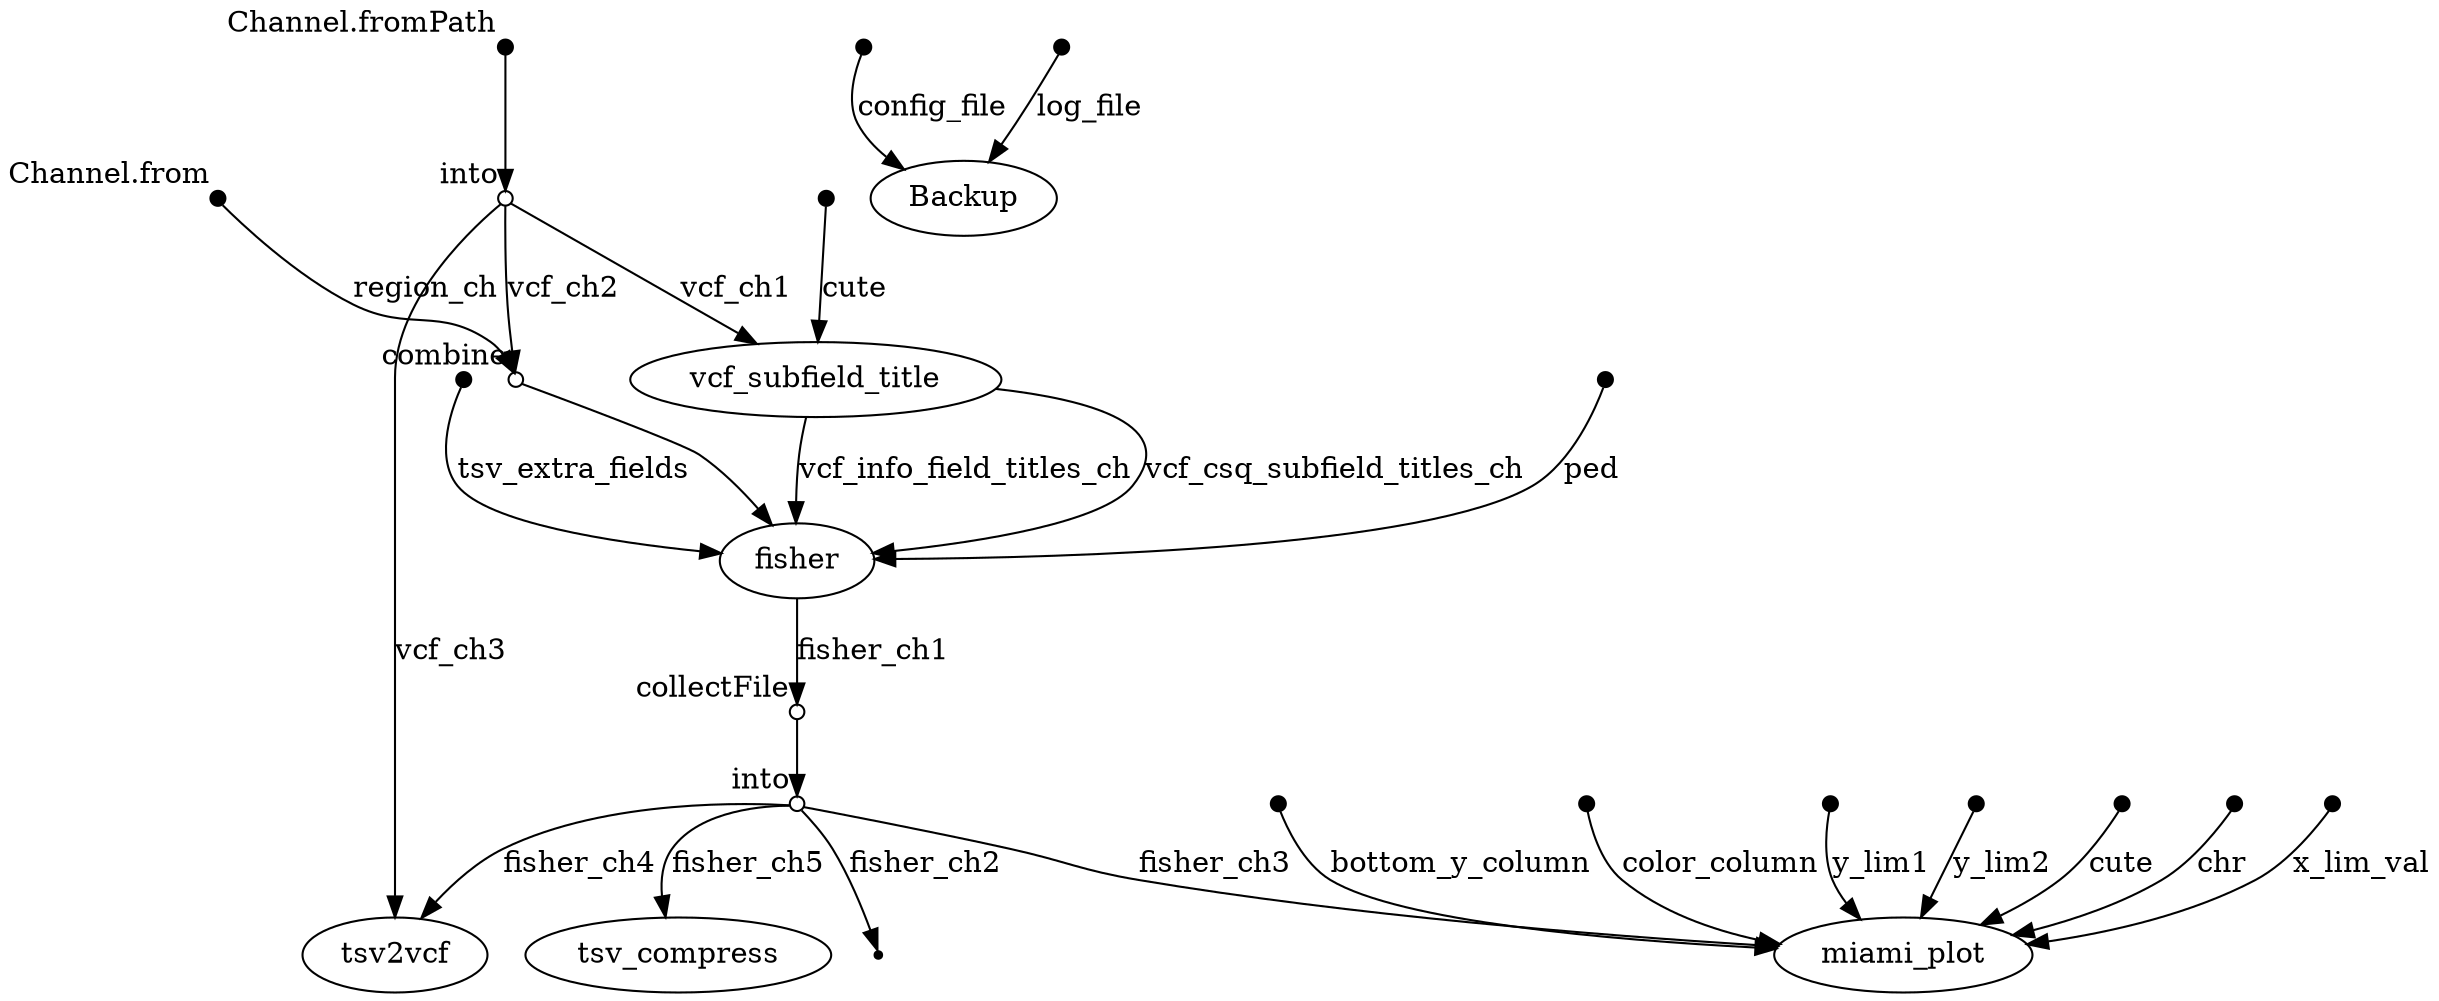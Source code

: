 digraph "dag" {
p0 [shape=point,label="",fixedsize=true,width=0.1,xlabel="Channel.fromPath"];
p1 [shape=circle,label="",fixedsize=true,width=0.1,xlabel="into"];
p0 -> p1;

p1 [shape=circle,label="",fixedsize=true,width=0.1,xlabel="into"];
p5 [label="vcf_subfield_title"];
p1 -> p5 [label="vcf_ch1"];

p1 [shape=circle,label="",fixedsize=true,width=0.1,xlabel="into"];
p6 [shape=circle,label="",fixedsize=true,width=0.1,xlabel="combine"];
p1 -> p6 [label="vcf_ch2"];

p1 [shape=circle,label="",fixedsize=true,width=0.1,xlabel="into"];
p21 [label="tsv2vcf"];
p1 -> p21 [label="vcf_ch3"];

p2 [shape=point,label="",fixedsize=true,width=0.1,xlabel="Channel.from"];
p6 [shape=circle,label="",fixedsize=true,width=0.1,xlabel="combine"];
p2 -> p6 [label="region_ch"];

p4 [shape=point,label="",fixedsize=true,width=0.1];
p5 [label="vcf_subfield_title"];
p4 -> p5 [label="cute"];

p5 [label="vcf_subfield_title"];
p9 [label="fisher"];
p5 -> p9 [label="vcf_info_field_titles_ch"];

p5 [label="vcf_subfield_title"];
p9 [label="fisher"];
p5 -> p9 [label="vcf_csq_subfield_titles_ch"];

p6 [shape=circle,label="",fixedsize=true,width=0.1,xlabel="combine"];
p9 [label="fisher"];
p6 -> p9;

p7 [shape=point,label="",fixedsize=true,width=0.1];
p9 [label="fisher"];
p7 -> p9 [label="ped"];

p8 [shape=point,label="",fixedsize=true,width=0.1];
p9 [label="fisher"];
p8 -> p9 [label="tsv_extra_fields"];

p9 [label="fisher"];
p10 [shape=circle,label="",fixedsize=true,width=0.1,xlabel="collectFile"];
p9 -> p10 [label="fisher_ch1"];

p10 [shape=circle,label="",fixedsize=true,width=0.1,xlabel="collectFile"];
p11 [shape=circle,label="",fixedsize=true,width=0.1,xlabel="into"];
p10 -> p11;

p11 [shape=circle,label="",fixedsize=true,width=0.1,xlabel="into"];
p22 [label="tsv_compress"];
p11 -> p22 [label="fisher_ch5"];

p11 [shape=circle,label="",fixedsize=true,width=0.1,xlabel="into"];
p21 [label="tsv2vcf"];
p11 -> p21 [label="fisher_ch4"];

p11 [shape=circle,label="",fixedsize=true,width=0.1,xlabel="into"];
p12 [shape=point];
p11 -> p12 [label="fisher_ch2"];

p11 [shape=circle,label="",fixedsize=true,width=0.1,xlabel="into"];
p20 [label="miami_plot"];
p11 -> p20 [label="fisher_ch3"];

p13 [shape=point,label="",fixedsize=true,width=0.1];
p20 [label="miami_plot"];
p13 -> p20 [label="chr"];

p14 [shape=point,label="",fixedsize=true,width=0.1];
p20 [label="miami_plot"];
p14 -> p20 [label="x_lim_val"];

p15 [shape=point,label="",fixedsize=true,width=0.1];
p20 [label="miami_plot"];
p15 -> p20 [label="bottom_y_column"];

p16 [shape=point,label="",fixedsize=true,width=0.1];
p20 [label="miami_plot"];
p16 -> p20 [label="color_column"];

p17 [shape=point,label="",fixedsize=true,width=0.1];
p20 [label="miami_plot"];
p17 -> p20 [label="y_lim1"];

p18 [shape=point,label="",fixedsize=true,width=0.1];
p20 [label="miami_plot"];
p18 -> p20 [label="y_lim2"];

p19 [shape=point,label="",fixedsize=true,width=0.1];
p20 [label="miami_plot"];
p19 -> p20 [label="cute"];

p23 [shape=point,label="",fixedsize=true,width=0.1];
p25 [label="Backup"];
p23 -> p25 [label="config_file"];

p24 [shape=point,label="",fixedsize=true,width=0.1];
p25 [label="Backup"];
p24 -> p25 [label="log_file"];

}

